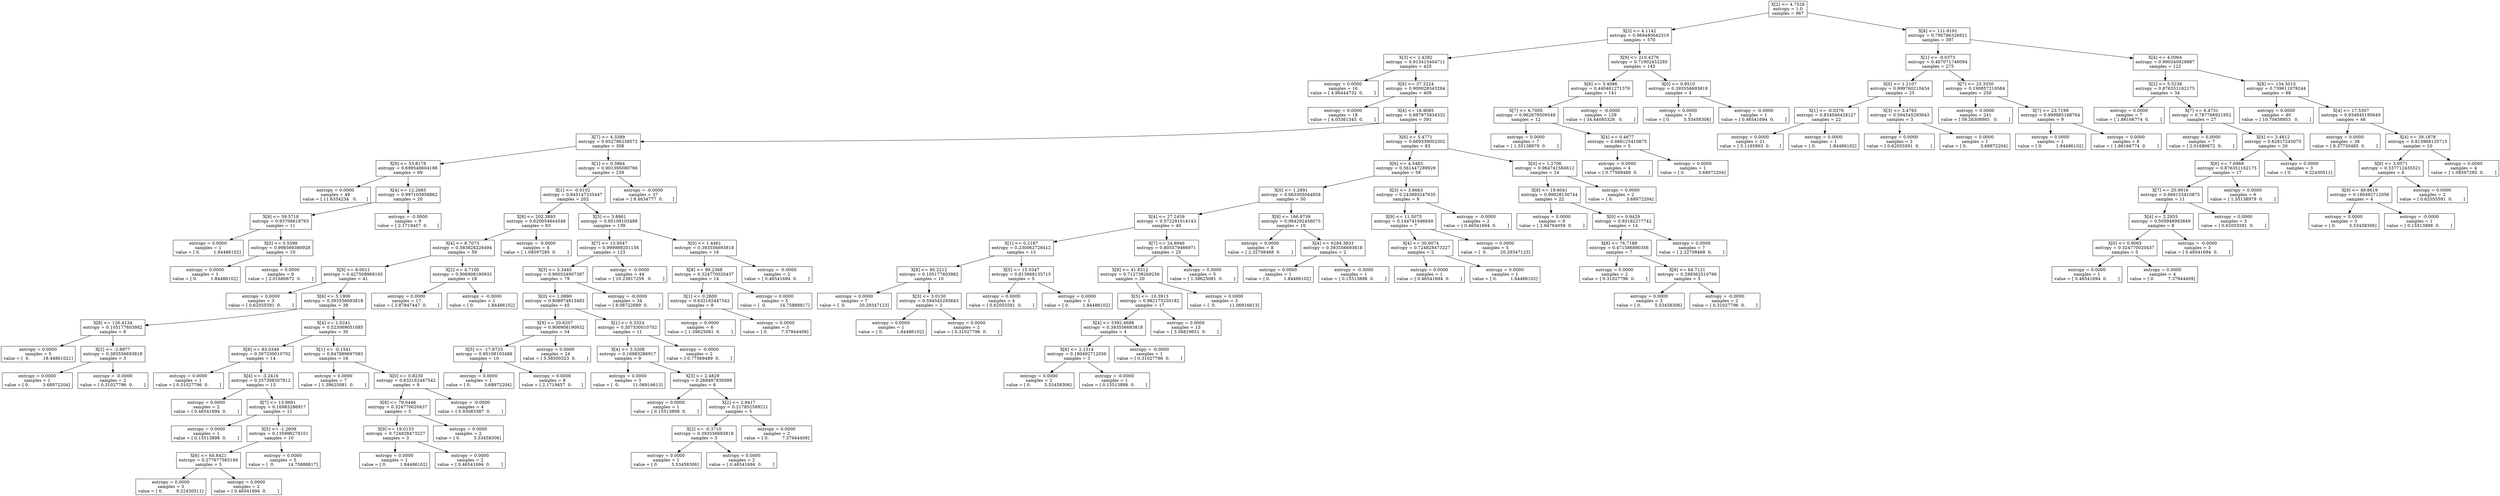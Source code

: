 digraph Tree {
0 [label="X[2] <= 4.7526\nentropy = 1.0\nsamples = 967", shape="box"] ;
1 [label="X[3] <= 4.1142\nentropy = 0.969480642319\nsamples = 570", shape="box"] ;
0 -> 1 ;
2 [label="X[3] <= 2.4292\nentropy = 0.913415404711\nsamples = 425", shape="box"] ;
1 -> 2 ;
3 [label="entropy = 0.0000\nsamples = 16\nvalue = [ 4.96444732  0.        ]", shape="box"] ;
2 -> 3 ;
4 [label="X[8] <= 37.3224\nentropy = 0.900028343284\nsamples = 409", shape="box"] ;
2 -> 4 ;
5 [label="entropy = 0.0000\nsamples = 18\nvalue = [ 4.03361345  0.        ]", shape="box"] ;
4 -> 5 ;
6 [label="X[4] <= 16.9085\nentropy = 0.887975834332\nsamples = 391", shape="box"] ;
4 -> 6 ;
7 [label="X[7] <= 4.3389\nentropy = 0.952786238572\nsamples = 308", shape="box"] ;
6 -> 7 ;
8 [label="X[9] <= 53.8178\nentropy = 0.699546604188\nsamples = 69", shape="box"] ;
7 -> 8 ;
9 [label="entropy = 0.0000\nsamples = 49\nvalue = [ 11.6354234   0.       ]", shape="box"] ;
8 -> 9 ;
10 [label="X[4] <= 12.2685\nentropy = 0.997103956862\nsamples = 20", shape="box"] ;
8 -> 10 ;
11 [label="X[9] <= 59.5718\nentropy = 0.93708618763\nsamples = 11", shape="box"] ;
10 -> 11 ;
12 [label="entropy = 0.0000\nsamples = 1\nvalue = [ 0.          1.84486102]", shape="box"] ;
11 -> 12 ;
13 [label="X[0] <= 0.5398\nentropy = 0.998569390928\nsamples = 10", shape="box"] ;
11 -> 13 ;
14 [label="entropy = 0.0000\nsamples = 1\nvalue = [ 0.          1.84486102]", shape="box"] ;
13 -> 14 ;
15 [label="entropy = 0.0000\nsamples = 9\nvalue = [ 2.01680672  0.        ]", shape="box"] ;
13 -> 15 ;
16 [label="entropy = -0.0000\nsamples = 9\nvalue = [ 2.1719457  0.       ]", shape="box"] ;
10 -> 16 ;
17 [label="X[1] <= 0.3864\nentropy = 0.901395080766\nsamples = 239", shape="box"] ;
7 -> 17 ;
18 [label="X[1] <= -0.0102\nentropy = 0.845147235447\nsamples = 202", shape="box"] ;
17 -> 18 ;
19 [label="X[8] <= 202.3893\nentropy = 0.620054644548\nsamples = 63", shape="box"] ;
18 -> 19 ;
20 [label="X[4] <= 8.7073\nentropy = 0.583828226494\nsamples = 59", shape="box"] ;
19 -> 20 ;
21 [label="X[9] <= 8.0011\nentropy = 0.427508968165\nsamples = 41", shape="box"] ;
20 -> 21 ;
22 [label="entropy = 0.0000\nsamples = 3\nvalue = [ 0.62055591  0.        ]", shape="box"] ;
21 -> 22 ;
23 [label="X[6] <= 5.1906\nentropy = 0.393556693818\nsamples = 38", shape="box"] ;
21 -> 23 ;
24 [label="X[8] <= 126.4134\nentropy = 0.105177603982\nsamples = 8", shape="box"] ;
23 -> 24 ;
25 [label="entropy = 0.0000\nsamples = 5\nvalue = [  0.          18.44861021]", shape="box"] ;
24 -> 25 ;
26 [label="X[2] <= -2.8977\nentropy = 0.393556693818\nsamples = 3", shape="box"] ;
24 -> 26 ;
27 [label="entropy = 0.0000\nsamples = 1\nvalue = [ 0.          3.68972204]", shape="box"] ;
26 -> 27 ;
28 [label="entropy = -0.0000\nsamples = 2\nvalue = [ 0.31027796  0.        ]", shape="box"] ;
26 -> 28 ;
29 [label="X[4] <= 1.0241\nentropy = 0.523069051085\nsamples = 30", shape="box"] ;
23 -> 29 ;
30 [label="X[8] <= 83.0349\nentropy = 0.307330010702\nsamples = 14", shape="box"] ;
29 -> 30 ;
31 [label="entropy = 0.0000\nsamples = 1\nvalue = [ 0.31027796  0.        ]", shape="box"] ;
30 -> 31 ;
32 [label="X[4] <= -3.2416\nentropy = 0.257308307912\nsamples = 13", shape="box"] ;
30 -> 32 ;
33 [label="entropy = 0.0000\nsamples = 2\nvalue = [ 0.46541694  0.        ]", shape="box"] ;
32 -> 33 ;
34 [label="X[7] <= 13.9691\nentropy = 0.16983286917\nsamples = 11", shape="box"] ;
32 -> 34 ;
35 [label="entropy = 0.0000\nsamples = 1\nvalue = [ 0.15513898  0.        ]", shape="box"] ;
34 -> 35 ;
36 [label="X[5] <= -1.2609\nentropy = 0.135996278101\nsamples = 10", shape="box"] ;
34 -> 36 ;
37 [label="X[6] <= 60.8421\nentropy = 0.277977565149\nsamples = 5", shape="box"] ;
36 -> 37 ;
38 [label="entropy = 0.0000\nsamples = 3\nvalue = [ 0.          9.22430511]", shape="box"] ;
37 -> 38 ;
39 [label="entropy = 0.0000\nsamples = 2\nvalue = [ 0.46541694  0.        ]", shape="box"] ;
37 -> 39 ;
40 [label="entropy = 0.0000\nsamples = 5\nvalue = [  0.          14.75888817]", shape="box"] ;
36 -> 40 ;
41 [label="X[1] <= -0.1541\nentropy = 0.847889697083\nsamples = 16", shape="box"] ;
29 -> 41 ;
42 [label="entropy = 0.0000\nsamples = 7\nvalue = [ 1.39625081  0.        ]", shape="box"] ;
41 -> 42 ;
43 [label="X[0] <= 0.8230\nentropy = 0.632162447542\nsamples = 9", shape="box"] ;
41 -> 43 ;
44 [label="X[8] <= 79.0446\nentropy = 0.324770020437\nsamples = 5", shape="box"] ;
43 -> 44 ;
45 [label="X[9] <= 19.0133\nentropy = 0.724828473227\nsamples = 3", shape="box"] ;
44 -> 45 ;
46 [label="entropy = 0.0000\nsamples = 1\nvalue = [ 0.          1.84486102]", shape="box"] ;
45 -> 46 ;
47 [label="entropy = 0.0000\nsamples = 2\nvalue = [ 0.46541694  0.        ]", shape="box"] ;
45 -> 47 ;
48 [label="entropy = 0.0000\nsamples = 2\nvalue = [ 0.          5.53458306]", shape="box"] ;
44 -> 48 ;
49 [label="entropy = -0.0000\nsamples = 4\nvalue = [ 0.93083387  0.        ]", shape="box"] ;
43 -> 49 ;
50 [label="X[2] <= 4.7100\nentropy = 0.906908190932\nsamples = 18", shape="box"] ;
20 -> 50 ;
51 [label="entropy = 0.0000\nsamples = 17\nvalue = [ 3.87847447  0.        ]", shape="box"] ;
50 -> 51 ;
52 [label="entropy = -0.0000\nsamples = 1\nvalue = [ 0.          1.84486102]", shape="box"] ;
50 -> 52 ;
53 [label="entropy = -0.0000\nsamples = 4\nvalue = [ 1.08597285  0.        ]", shape="box"] ;
19 -> 53 ;
54 [label="X[3] <= 3.8861\nentropy = 0.95108103488\nsamples = 139", shape="box"] ;
18 -> 54 ;
55 [label="X[7] <= 13.9547\nentropy = 0.999989201156\nsamples = 123", shape="box"] ;
54 -> 55 ;
56 [label="X[3] <= 3.3445\nentropy = 0.960534907387\nsamples = 79", shape="box"] ;
55 -> 56 ;
57 [label="X[0] <= 1.0890\nentropy = 0.808974813482\nsamples = 45", shape="box"] ;
56 -> 57 ;
58 [label="X[9] <= 20.6207\nentropy = 0.906908190932\nsamples = 34", shape="box"] ;
57 -> 58 ;
59 [label="X[5] <= -17.6723\nentropy = 0.95108103488\nsamples = 10", shape="box"] ;
58 -> 59 ;
60 [label="entropy = 0.0000\nsamples = 1\nvalue = [ 0.          3.68972204]", shape="box"] ;
59 -> 60 ;
61 [label="entropy = 0.0000\nsamples = 9\nvalue = [ 2.1719457  0.       ]", shape="box"] ;
59 -> 61 ;
62 [label="entropy = 0.0000\nsamples = 24\nvalue = [ 5.58500323  0.        ]", shape="box"] ;
58 -> 62 ;
63 [label="X[1] <= 0.3324\nentropy = 0.307330010702\nsamples = 11", shape="box"] ;
57 -> 63 ;
64 [label="X[4] <= 3.3208\nentropy = 0.16983286917\nsamples = 9", shape="box"] ;
63 -> 64 ;
65 [label="entropy = 0.0000\nsamples = 3\nvalue = [  0.          11.06916613]", shape="box"] ;
64 -> 65 ;
66 [label="X[3] <= 2.4829\nentropy = 0.268497830089\nsamples = 6", shape="box"] ;
64 -> 66 ;
67 [label="entropy = 0.0000\nsamples = 1\nvalue = [ 0.15513898  0.        ]", shape="box"] ;
66 -> 67 ;
68 [label="X[2] <= 2.9417\nentropy = 0.217852589211\nsamples = 5", shape="box"] ;
66 -> 68 ;
69 [label="X[2] <= -0.3710\nentropy = 0.393556693818\nsamples = 3", shape="box"] ;
68 -> 69 ;
70 [label="entropy = 0.0000\nsamples = 1\nvalue = [ 0.          5.53458306]", shape="box"] ;
69 -> 70 ;
71 [label="entropy = 0.0000\nsamples = 2\nvalue = [ 0.46541694  0.        ]", shape="box"] ;
69 -> 71 ;
72 [label="entropy = 0.0000\nsamples = 2\nvalue = [ 0.          7.37944409]", shape="box"] ;
68 -> 72 ;
73 [label="entropy = -0.0000\nsamples = 2\nvalue = [ 0.77569489  0.        ]", shape="box"] ;
63 -> 73 ;
74 [label="entropy = -0.0000\nsamples = 34\nvalue = [ 8.06722689  0.        ]", shape="box"] ;
56 -> 74 ;
75 [label="entropy = -0.0000\nsamples = 44\nvalue = [ 10.23917259   0.        ]", shape="box"] ;
55 -> 75 ;
76 [label="X[0] <= 1.4461\nentropy = 0.393556693818\nsamples = 16", shape="box"] ;
54 -> 76 ;
77 [label="X[8] <= 99.2368\nentropy = 0.324770020437\nsamples = 14", shape="box"] ;
76 -> 77 ;
78 [label="X[1] <= 0.2600\nentropy = 0.632162447542\nsamples = 9", shape="box"] ;
77 -> 78 ;
79 [label="entropy = 0.0000\nsamples = 6\nvalue = [ 1.39625081  0.        ]", shape="box"] ;
78 -> 79 ;
80 [label="entropy = 0.0000\nsamples = 3\nvalue = [ 0.          7.37944409]", shape="box"] ;
78 -> 80 ;
81 [label="entropy = 0.0000\nsamples = 5\nvalue = [  0.          14.75888817]", shape="box"] ;
77 -> 81 ;
82 [label="entropy = -0.0000\nsamples = 2\nvalue = [ 0.46541694  0.        ]", shape="box"] ;
76 -> 82 ;
83 [label="entropy = -0.0000\nsamples = 37\nvalue = [ 9.4634777  0.       ]", shape="box"] ;
17 -> 83 ;
84 [label="X[6] <= 5.4771\nentropy = 0.669339002302\nsamples = 83", shape="box"] ;
6 -> 84 ;
85 [label="X[6] <= 4.5483\nentropy = 0.561447289929\nsamples = 59", shape="box"] ;
84 -> 85 ;
86 [label="X[0] <= 1.2891\nentropy = 0.663305044858\nsamples = 50", shape="box"] ;
85 -> 86 ;
87 [label="X[4] <= 27.2459\nentropy = 0.572291014143\nsamples = 40", shape="box"] ;
86 -> 87 ;
88 [label="X[1] <= 0.2187\nentropy = 0.230062728412\nsamples = 15", shape="box"] ;
87 -> 88 ;
89 [label="X[8] <= 95.2212\nentropy = 0.105177603982\nsamples = 10", shape="box"] ;
88 -> 89 ;
90 [label="entropy = 0.0000\nsamples = 7\nvalue = [  0.          20.29347123]", shape="box"] ;
89 -> 90 ;
91 [label="X[3] <= 3.0130\nentropy = 0.594545293643\nsamples = 3", shape="box"] ;
89 -> 91 ;
92 [label="entropy = 0.0000\nsamples = 1\nvalue = [ 0.          1.84486102]", shape="box"] ;
91 -> 92 ;
93 [label="entropy = 0.0000\nsamples = 2\nvalue = [ 0.31027796  0.        ]", shape="box"] ;
91 -> 93 ;
94 [label="X[5] <= 15.0347\nentropy = 0.813968135715\nsamples = 5", shape="box"] ;
88 -> 94 ;
95 [label="entropy = 0.0000\nsamples = 4\nvalue = [ 0.62055591  0.        ]", shape="box"] ;
94 -> 95 ;
96 [label="entropy = 0.0000\nsamples = 1\nvalue = [ 0.          1.84486102]", shape="box"] ;
94 -> 96 ;
97 [label="X[7] <= 24.8946\nentropy = 0.805579466971\nsamples = 25", shape="box"] ;
87 -> 97 ;
98 [label="X[9] <= 41.8312\nentropy = 0.712738269256\nsamples = 20", shape="box"] ;
97 -> 98 ;
99 [label="X[5] <= -10.3913\nentropy = 0.982175250182\nsamples = 17", shape="box"] ;
98 -> 99 ;
100 [label="X[4] <= 5392.4688\nentropy = 0.393556693818\nsamples = 4", shape="box"] ;
99 -> 100 ;
101 [label="X[6] <= 2.1514\nentropy = 0.180492712056\nsamples = 3", shape="box"] ;
100 -> 101 ;
102 [label="entropy = 0.0000\nsamples = 2\nvalue = [ 0.          5.53458306]", shape="box"] ;
101 -> 102 ;
103 [label="entropy = -0.0000\nsamples = 1\nvalue = [ 0.15513898  0.        ]", shape="box"] ;
101 -> 103 ;
104 [label="entropy = -0.0000\nsamples = 1\nvalue = [ 0.31027796  0.        ]", shape="box"] ;
100 -> 104 ;
105 [label="entropy = 0.0000\nsamples = 13\nvalue = [ 3.56819651  0.        ]", shape="box"] ;
99 -> 105 ;
106 [label="entropy = 0.0000\nsamples = 3\nvalue = [  0.          11.06916613]", shape="box"] ;
98 -> 106 ;
107 [label="entropy = 0.0000\nsamples = 5\nvalue = [ 1.39625081  0.        ]", shape="box"] ;
97 -> 107 ;
108 [label="X[8] <= 166.9739\nentropy = 0.984292456075\nsamples = 10", shape="box"] ;
86 -> 108 ;
109 [label="entropy = 0.0000\nsamples = 8\nvalue = [ 2.32708468  0.        ]", shape="box"] ;
108 -> 109 ;
110 [label="X[4] <= 6284.3833\nentropy = 0.393556693818\nsamples = 2", shape="box"] ;
108 -> 110 ;
111 [label="entropy = 0.0000\nsamples = 1\nvalue = [ 0.          1.84486102]", shape="box"] ;
110 -> 111 ;
112 [label="entropy = -0.0000\nsamples = 1\nvalue = [ 0.15513898  0.        ]", shape="box"] ;
110 -> 112 ;
113 [label="X[3] <= 3.8663\nentropy = 0.243893247635\nsamples = 9", shape="box"] ;
85 -> 113 ;
114 [label="X[9] <= 11.5075\nentropy = 0.144741946649\nsamples = 7", shape="box"] ;
113 -> 114 ;
115 [label="X[4] <= 30.6074\nentropy = 0.724828473227\nsamples = 2", shape="box"] ;
114 -> 115 ;
116 [label="entropy = 0.0000\nsamples = 1\nvalue = [ 0.46541694  0.        ]", shape="box"] ;
115 -> 116 ;
117 [label="entropy = 0.0000\nsamples = 1\nvalue = [ 0.          1.84486102]", shape="box"] ;
115 -> 117 ;
118 [label="entropy = 0.0000\nsamples = 5\nvalue = [  0.          20.29347123]", shape="box"] ;
114 -> 118 ;
119 [label="entropy = -0.0000\nsamples = 2\nvalue = [ 0.46541694  0.        ]", shape="box"] ;
113 -> 119 ;
120 [label="X[0] <= 1.2706\nentropy = 0.964741584612\nsamples = 24", shape="box"] ;
84 -> 120 ;
121 [label="X[9] <= 19.6041\nentropy = 0.99928150744\nsamples = 22", shape="box"] ;
120 -> 121 ;
122 [label="entropy = 0.0000\nsamples = 8\nvalue = [ 2.94764059  0.        ]", shape="box"] ;
121 -> 122 ;
123 [label="X[0] <= 0.9429\nentropy = 0.93182277742\nsamples = 14", shape="box"] ;
121 -> 123 ;
124 [label="X[8] <= 76.7188\nentropy = 0.471586890356\nsamples = 7", shape="box"] ;
123 -> 124 ;
125 [label="entropy = 0.0000\nsamples = 2\nvalue = [ 0.31027796  0.        ]", shape="box"] ;
124 -> 125 ;
126 [label="X[9] <= 64.7121\nentropy = 0.299362510766\nsamples = 5", shape="box"] ;
124 -> 126 ;
127 [label="entropy = 0.0000\nsamples = 3\nvalue = [ 0.          5.53458306]", shape="box"] ;
126 -> 127 ;
128 [label="entropy = -0.0000\nsamples = 2\nvalue = [ 0.31027796  0.        ]", shape="box"] ;
126 -> 128 ;
129 [label="entropy = 0.0000\nsamples = 7\nvalue = [ 2.32708468  0.        ]", shape="box"] ;
123 -> 129 ;
130 [label="entropy = 0.0000\nsamples = 2\nvalue = [ 0.          3.68972204]", shape="box"] ;
120 -> 130 ;
131 [label="X[9] <= 210.4276\nentropy = 0.71902452285\nsamples = 145", shape="box"] ;
1 -> 131 ;
132 [label="X[6] <= 3.4086\nentropy = 0.440461271376\nsamples = 141", shape="box"] ;
131 -> 132 ;
133 [label="X[7] <= 6.7005\nentropy = 0.962679509549\nsamples = 12", shape="box"] ;
132 -> 133 ;
134 [label="entropy = 0.0000\nsamples = 7\nvalue = [ 1.55138979  0.        ]", shape="box"] ;
133 -> 134 ;
135 [label="X[4] <= 0.4677\nentropy = 0.666125410875\nsamples = 5", shape="box"] ;
133 -> 135 ;
136 [label="entropy = 0.0000\nsamples = 4\nvalue = [ 0.77569489  0.        ]", shape="box"] ;
135 -> 136 ;
137 [label="entropy = 0.0000\nsamples = 1\nvalue = [ 0.          3.68972204]", shape="box"] ;
135 -> 137 ;
138 [label="entropy = -0.0000\nsamples = 129\nvalue = [ 34.44085326   0.        ]", shape="box"] ;
132 -> 138 ;
139 [label="X[0] <= 0.9510\nentropy = 0.393556693818\nsamples = 4", shape="box"] ;
131 -> 139 ;
140 [label="entropy = 0.0000\nsamples = 3\nvalue = [ 0.          5.53458306]", shape="box"] ;
139 -> 140 ;
141 [label="entropy = -0.0000\nsamples = 1\nvalue = [ 0.46541694  0.        ]", shape="box"] ;
139 -> 141 ;
142 [label="X[8] <= 111.8191\nentropy = 0.790786326921\nsamples = 397", shape="box"] ;
0 -> 142 ;
143 [label="X[1] <= -0.0373\nentropy = 0.467071746094\nsamples = 275", shape="box"] ;
142 -> 143 ;
144 [label="X[0] <= 1.2107\nentropy = 0.999760210434\nsamples = 25", shape="box"] ;
143 -> 144 ;
145 [label="X[1] <= -0.0376\nentropy = 0.834046428127\nsamples = 22", shape="box"] ;
144 -> 145 ;
146 [label="entropy = 0.0000\nsamples = 21\nvalue = [ 5.1195863  0.       ]", shape="box"] ;
145 -> 146 ;
147 [label="entropy = 0.0000\nsamples = 1\nvalue = [ 0.          1.84486102]", shape="box"] ;
145 -> 147 ;
148 [label="X[3] <= 3.4792\nentropy = 0.594545293643\nsamples = 3", shape="box"] ;
144 -> 148 ;
149 [label="entropy = 0.0000\nsamples = 2\nvalue = [ 0.62055591  0.        ]", shape="box"] ;
148 -> 149 ;
150 [label="entropy = 0.0000\nsamples = 1\nvalue = [ 0.          3.68972204]", shape="box"] ;
148 -> 150 ;
151 [label="X[7] <= 23.3330\nentropy = 0.190857219584\nsamples = 250", shape="box"] ;
143 -> 151 ;
152 [label="entropy = 0.0000\nsamples = 241\nvalue = [ 59.26308985   0.        ]", shape="box"] ;
151 -> 152 ;
153 [label="X[7] <= 23.7199\nentropy = 0.999985168764\nsamples = 9", shape="box"] ;
151 -> 153 ;
154 [label="entropy = 0.0000\nsamples = 1\nvalue = [ 0.          1.84486102]", shape="box"] ;
153 -> 154 ;
155 [label="entropy = 0.0000\nsamples = 8\nvalue = [ 1.86166774  0.        ]", shape="box"] ;
153 -> 155 ;
156 [label="X[4] <= 4.0064\nentropy = 0.990340926887\nsamples = 122", shape="box"] ;
142 -> 156 ;
157 [label="X[2] <= 5.5238\nentropy = 0.876351162175\nsamples = 34", shape="box"] ;
156 -> 157 ;
158 [label="entropy = 0.0000\nsamples = 7\nvalue = [ 1.86166774  0.        ]", shape="box"] ;
157 -> 158 ;
159 [label="X[7] <= 6.4731\nentropy = 0.787768921952\nsamples = 27", shape="box"] ;
157 -> 159 ;
160 [label="entropy = 0.0000\nsamples = 7\nvalue = [ 2.01680672  0.        ]", shape="box"] ;
159 -> 160 ;
161 [label="X[4] <= 3.4812\nentropy = 0.62817245075\nsamples = 20", shape="box"] ;
159 -> 161 ;
162 [label="X[6] <= 7.6969\nentropy = 0.876351162175\nsamples = 17", shape="box"] ;
161 -> 162 ;
163 [label="X[7] <= 20.9916\nentropy = 0.666125410875\nsamples = 11", shape="box"] ;
162 -> 163 ;
164 [label="X[4] <= 2.2955\nentropy = 0.505948983849\nsamples = 8", shape="box"] ;
163 -> 164 ;
165 [label="X[0] <= 0.9065\nentropy = 0.324770020437\nsamples = 5", shape="box"] ;
164 -> 165 ;
166 [label="entropy = 0.0000\nsamples = 1\nvalue = [ 0.46541694  0.        ]", shape="box"] ;
165 -> 166 ;
167 [label="entropy = 0.0000\nsamples = 4\nvalue = [ 0.          7.37944409]", shape="box"] ;
165 -> 167 ;
168 [label="entropy = -0.0000\nsamples = 3\nvalue = [ 0.46541694  0.        ]", shape="box"] ;
164 -> 168 ;
169 [label="entropy = 0.0000\nsamples = 3\nvalue = [ 0.62055591  0.        ]", shape="box"] ;
163 -> 169 ;
170 [label="entropy = 0.0000\nsamples = 6\nvalue = [ 1.55138979  0.        ]", shape="box"] ;
162 -> 170 ;
171 [label="entropy = 0.0000\nsamples = 3\nvalue = [ 0.          9.22430511]", shape="box"] ;
161 -> 171 ;
172 [label="X[8] <= 134.5015\nentropy = 0.739611079244\nsamples = 88", shape="box"] ;
156 -> 172 ;
173 [label="entropy = 0.0000\nsamples = 40\nvalue = [ 10.70458953   0.        ]", shape="box"] ;
172 -> 173 ;
174 [label="X[4] <= 17.5307\nentropy = 0.934845195649\nsamples = 48", shape="box"] ;
172 -> 174 ;
175 [label="entropy = 0.0000\nsamples = 38\nvalue = [ 8.37750485  0.        ]", shape="box"] ;
174 -> 175 ;
176 [label="X[4] <= 39.1878\nentropy = 0.813968135715\nsamples = 10", shape="box"] ;
174 -> 176 ;
177 [label="X[6] <= 3.0571\nentropy = 0.537712435521\nsamples = 6", shape="box"] ;
176 -> 177 ;
178 [label="X[9] <= 49.8619\nentropy = 0.180492712056\nsamples = 4", shape="box"] ;
177 -> 178 ;
179 [label="entropy = 0.0000\nsamples = 3\nvalue = [ 0.          5.53458306]", shape="box"] ;
178 -> 179 ;
180 [label="entropy = -0.0000\nsamples = 1\nvalue = [ 0.15513898  0.        ]", shape="box"] ;
178 -> 180 ;
181 [label="entropy = 0.0000\nsamples = 2\nvalue = [ 0.62055591  0.        ]", shape="box"] ;
177 -> 181 ;
182 [label="entropy = 0.0000\nsamples = 4\nvalue = [ 1.08597285  0.        ]", shape="box"] ;
176 -> 182 ;
}